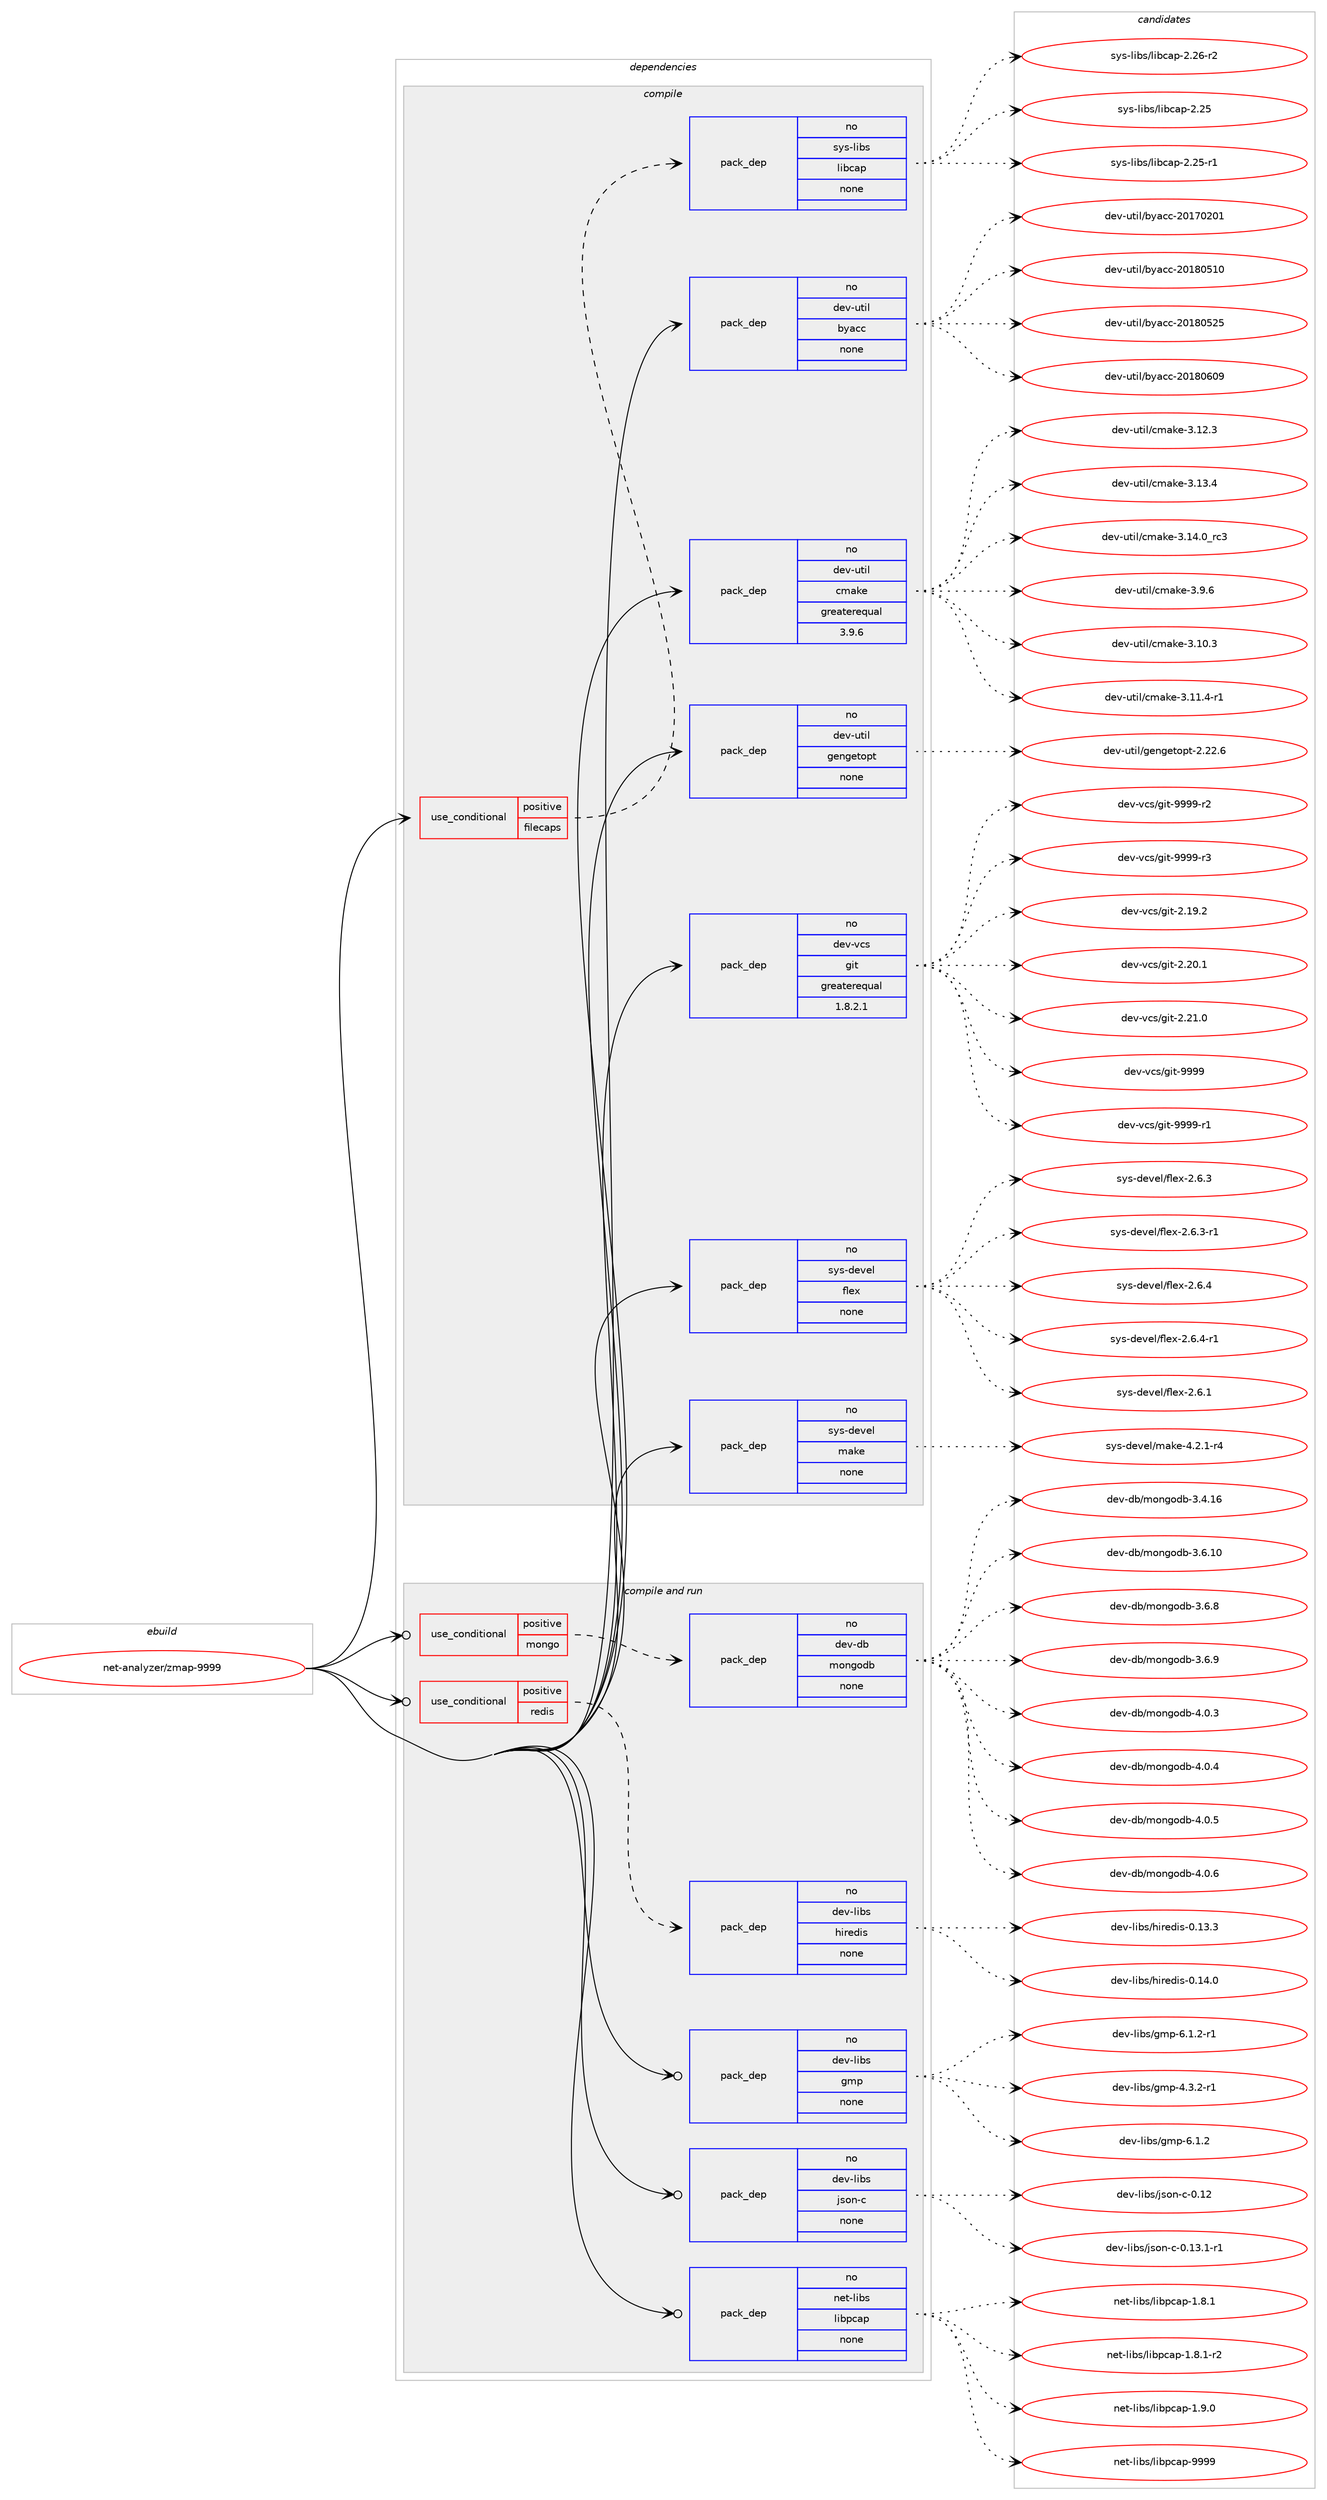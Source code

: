 digraph prolog {

# *************
# Graph options
# *************

newrank=true;
concentrate=true;
compound=true;
graph [rankdir=LR,fontname=Helvetica,fontsize=10,ranksep=1.5];#, ranksep=2.5, nodesep=0.2];
edge  [arrowhead=vee];
node  [fontname=Helvetica,fontsize=10];

# **********
# The ebuild
# **********

subgraph cluster_leftcol {
color=gray;
rank=same;
label=<<i>ebuild</i>>;
id [label="net-analyzer/zmap-9999", color=red, width=4, href="../net-analyzer/zmap-9999.svg"];
}

# ****************
# The dependencies
# ****************

subgraph cluster_midcol {
color=gray;
label=<<i>dependencies</i>>;
subgraph cluster_compile {
fillcolor="#eeeeee";
style=filled;
label=<<i>compile</i>>;
subgraph cond443588 {
dependency1649679 [label=<<TABLE BORDER="0" CELLBORDER="1" CELLSPACING="0" CELLPADDING="4"><TR><TD ROWSPAN="3" CELLPADDING="10">use_conditional</TD></TR><TR><TD>positive</TD></TR><TR><TD>filecaps</TD></TR></TABLE>>, shape=none, color=red];
subgraph pack1179391 {
dependency1649680 [label=<<TABLE BORDER="0" CELLBORDER="1" CELLSPACING="0" CELLPADDING="4" WIDTH="220"><TR><TD ROWSPAN="6" CELLPADDING="30">pack_dep</TD></TR><TR><TD WIDTH="110">no</TD></TR><TR><TD>sys-libs</TD></TR><TR><TD>libcap</TD></TR><TR><TD>none</TD></TR><TR><TD></TD></TR></TABLE>>, shape=none, color=blue];
}
dependency1649679:e -> dependency1649680:w [weight=20,style="dashed",arrowhead="vee"];
}
id:e -> dependency1649679:w [weight=20,style="solid",arrowhead="vee"];
subgraph pack1179392 {
dependency1649681 [label=<<TABLE BORDER="0" CELLBORDER="1" CELLSPACING="0" CELLPADDING="4" WIDTH="220"><TR><TD ROWSPAN="6" CELLPADDING="30">pack_dep</TD></TR><TR><TD WIDTH="110">no</TD></TR><TR><TD>dev-util</TD></TR><TR><TD>byacc</TD></TR><TR><TD>none</TD></TR><TR><TD></TD></TR></TABLE>>, shape=none, color=blue];
}
id:e -> dependency1649681:w [weight=20,style="solid",arrowhead="vee"];
subgraph pack1179393 {
dependency1649682 [label=<<TABLE BORDER="0" CELLBORDER="1" CELLSPACING="0" CELLPADDING="4" WIDTH="220"><TR><TD ROWSPAN="6" CELLPADDING="30">pack_dep</TD></TR><TR><TD WIDTH="110">no</TD></TR><TR><TD>dev-util</TD></TR><TR><TD>cmake</TD></TR><TR><TD>greaterequal</TD></TR><TR><TD>3.9.6</TD></TR></TABLE>>, shape=none, color=blue];
}
id:e -> dependency1649682:w [weight=20,style="solid",arrowhead="vee"];
subgraph pack1179394 {
dependency1649683 [label=<<TABLE BORDER="0" CELLBORDER="1" CELLSPACING="0" CELLPADDING="4" WIDTH="220"><TR><TD ROWSPAN="6" CELLPADDING="30">pack_dep</TD></TR><TR><TD WIDTH="110">no</TD></TR><TR><TD>dev-util</TD></TR><TR><TD>gengetopt</TD></TR><TR><TD>none</TD></TR><TR><TD></TD></TR></TABLE>>, shape=none, color=blue];
}
id:e -> dependency1649683:w [weight=20,style="solid",arrowhead="vee"];
subgraph pack1179395 {
dependency1649684 [label=<<TABLE BORDER="0" CELLBORDER="1" CELLSPACING="0" CELLPADDING="4" WIDTH="220"><TR><TD ROWSPAN="6" CELLPADDING="30">pack_dep</TD></TR><TR><TD WIDTH="110">no</TD></TR><TR><TD>dev-vcs</TD></TR><TR><TD>git</TD></TR><TR><TD>greaterequal</TD></TR><TR><TD>1.8.2.1</TD></TR></TABLE>>, shape=none, color=blue];
}
id:e -> dependency1649684:w [weight=20,style="solid",arrowhead="vee"];
subgraph pack1179396 {
dependency1649685 [label=<<TABLE BORDER="0" CELLBORDER="1" CELLSPACING="0" CELLPADDING="4" WIDTH="220"><TR><TD ROWSPAN="6" CELLPADDING="30">pack_dep</TD></TR><TR><TD WIDTH="110">no</TD></TR><TR><TD>sys-devel</TD></TR><TR><TD>flex</TD></TR><TR><TD>none</TD></TR><TR><TD></TD></TR></TABLE>>, shape=none, color=blue];
}
id:e -> dependency1649685:w [weight=20,style="solid",arrowhead="vee"];
subgraph pack1179397 {
dependency1649686 [label=<<TABLE BORDER="0" CELLBORDER="1" CELLSPACING="0" CELLPADDING="4" WIDTH="220"><TR><TD ROWSPAN="6" CELLPADDING="30">pack_dep</TD></TR><TR><TD WIDTH="110">no</TD></TR><TR><TD>sys-devel</TD></TR><TR><TD>make</TD></TR><TR><TD>none</TD></TR><TR><TD></TD></TR></TABLE>>, shape=none, color=blue];
}
id:e -> dependency1649686:w [weight=20,style="solid",arrowhead="vee"];
}
subgraph cluster_compileandrun {
fillcolor="#eeeeee";
style=filled;
label=<<i>compile and run</i>>;
subgraph cond443589 {
dependency1649687 [label=<<TABLE BORDER="0" CELLBORDER="1" CELLSPACING="0" CELLPADDING="4"><TR><TD ROWSPAN="3" CELLPADDING="10">use_conditional</TD></TR><TR><TD>positive</TD></TR><TR><TD>mongo</TD></TR></TABLE>>, shape=none, color=red];
subgraph pack1179398 {
dependency1649688 [label=<<TABLE BORDER="0" CELLBORDER="1" CELLSPACING="0" CELLPADDING="4" WIDTH="220"><TR><TD ROWSPAN="6" CELLPADDING="30">pack_dep</TD></TR><TR><TD WIDTH="110">no</TD></TR><TR><TD>dev-db</TD></TR><TR><TD>mongodb</TD></TR><TR><TD>none</TD></TR><TR><TD></TD></TR></TABLE>>, shape=none, color=blue];
}
dependency1649687:e -> dependency1649688:w [weight=20,style="dashed",arrowhead="vee"];
}
id:e -> dependency1649687:w [weight=20,style="solid",arrowhead="odotvee"];
subgraph cond443590 {
dependency1649689 [label=<<TABLE BORDER="0" CELLBORDER="1" CELLSPACING="0" CELLPADDING="4"><TR><TD ROWSPAN="3" CELLPADDING="10">use_conditional</TD></TR><TR><TD>positive</TD></TR><TR><TD>redis</TD></TR></TABLE>>, shape=none, color=red];
subgraph pack1179399 {
dependency1649690 [label=<<TABLE BORDER="0" CELLBORDER="1" CELLSPACING="0" CELLPADDING="4" WIDTH="220"><TR><TD ROWSPAN="6" CELLPADDING="30">pack_dep</TD></TR><TR><TD WIDTH="110">no</TD></TR><TR><TD>dev-libs</TD></TR><TR><TD>hiredis</TD></TR><TR><TD>none</TD></TR><TR><TD></TD></TR></TABLE>>, shape=none, color=blue];
}
dependency1649689:e -> dependency1649690:w [weight=20,style="dashed",arrowhead="vee"];
}
id:e -> dependency1649689:w [weight=20,style="solid",arrowhead="odotvee"];
subgraph pack1179400 {
dependency1649691 [label=<<TABLE BORDER="0" CELLBORDER="1" CELLSPACING="0" CELLPADDING="4" WIDTH="220"><TR><TD ROWSPAN="6" CELLPADDING="30">pack_dep</TD></TR><TR><TD WIDTH="110">no</TD></TR><TR><TD>dev-libs</TD></TR><TR><TD>gmp</TD></TR><TR><TD>none</TD></TR><TR><TD></TD></TR></TABLE>>, shape=none, color=blue];
}
id:e -> dependency1649691:w [weight=20,style="solid",arrowhead="odotvee"];
subgraph pack1179401 {
dependency1649692 [label=<<TABLE BORDER="0" CELLBORDER="1" CELLSPACING="0" CELLPADDING="4" WIDTH="220"><TR><TD ROWSPAN="6" CELLPADDING="30">pack_dep</TD></TR><TR><TD WIDTH="110">no</TD></TR><TR><TD>dev-libs</TD></TR><TR><TD>json-c</TD></TR><TR><TD>none</TD></TR><TR><TD></TD></TR></TABLE>>, shape=none, color=blue];
}
id:e -> dependency1649692:w [weight=20,style="solid",arrowhead="odotvee"];
subgraph pack1179402 {
dependency1649693 [label=<<TABLE BORDER="0" CELLBORDER="1" CELLSPACING="0" CELLPADDING="4" WIDTH="220"><TR><TD ROWSPAN="6" CELLPADDING="30">pack_dep</TD></TR><TR><TD WIDTH="110">no</TD></TR><TR><TD>net-libs</TD></TR><TR><TD>libpcap</TD></TR><TR><TD>none</TD></TR><TR><TD></TD></TR></TABLE>>, shape=none, color=blue];
}
id:e -> dependency1649693:w [weight=20,style="solid",arrowhead="odotvee"];
}
subgraph cluster_run {
fillcolor="#eeeeee";
style=filled;
label=<<i>run</i>>;
}
}

# **************
# The candidates
# **************

subgraph cluster_choices {
rank=same;
color=gray;
label=<<i>candidates</i>>;

subgraph choice1179391 {
color=black;
nodesep=1;
choice1151211154510810598115471081059899971124550465053 [label="sys-libs/libcap-2.25", color=red, width=4,href="../sys-libs/libcap-2.25.svg"];
choice11512111545108105981154710810598999711245504650534511449 [label="sys-libs/libcap-2.25-r1", color=red, width=4,href="../sys-libs/libcap-2.25-r1.svg"];
choice11512111545108105981154710810598999711245504650544511450 [label="sys-libs/libcap-2.26-r2", color=red, width=4,href="../sys-libs/libcap-2.26-r2.svg"];
dependency1649680:e -> choice1151211154510810598115471081059899971124550465053:w [style=dotted,weight="100"];
dependency1649680:e -> choice11512111545108105981154710810598999711245504650534511449:w [style=dotted,weight="100"];
dependency1649680:e -> choice11512111545108105981154710810598999711245504650544511450:w [style=dotted,weight="100"];
}
subgraph choice1179392 {
color=black;
nodesep=1;
choice100101118451171161051084798121979999455048495548504849 [label="dev-util/byacc-20170201", color=red, width=4,href="../dev-util/byacc-20170201.svg"];
choice100101118451171161051084798121979999455048495648534948 [label="dev-util/byacc-20180510", color=red, width=4,href="../dev-util/byacc-20180510.svg"];
choice100101118451171161051084798121979999455048495648535053 [label="dev-util/byacc-20180525", color=red, width=4,href="../dev-util/byacc-20180525.svg"];
choice100101118451171161051084798121979999455048495648544857 [label="dev-util/byacc-20180609", color=red, width=4,href="../dev-util/byacc-20180609.svg"];
dependency1649681:e -> choice100101118451171161051084798121979999455048495548504849:w [style=dotted,weight="100"];
dependency1649681:e -> choice100101118451171161051084798121979999455048495648534948:w [style=dotted,weight="100"];
dependency1649681:e -> choice100101118451171161051084798121979999455048495648535053:w [style=dotted,weight="100"];
dependency1649681:e -> choice100101118451171161051084798121979999455048495648544857:w [style=dotted,weight="100"];
}
subgraph choice1179393 {
color=black;
nodesep=1;
choice1001011184511711610510847991099710710145514649484651 [label="dev-util/cmake-3.10.3", color=red, width=4,href="../dev-util/cmake-3.10.3.svg"];
choice10010111845117116105108479910997107101455146494946524511449 [label="dev-util/cmake-3.11.4-r1", color=red, width=4,href="../dev-util/cmake-3.11.4-r1.svg"];
choice1001011184511711610510847991099710710145514649504651 [label="dev-util/cmake-3.12.3", color=red, width=4,href="../dev-util/cmake-3.12.3.svg"];
choice1001011184511711610510847991099710710145514649514652 [label="dev-util/cmake-3.13.4", color=red, width=4,href="../dev-util/cmake-3.13.4.svg"];
choice1001011184511711610510847991099710710145514649524648951149951 [label="dev-util/cmake-3.14.0_rc3", color=red, width=4,href="../dev-util/cmake-3.14.0_rc3.svg"];
choice10010111845117116105108479910997107101455146574654 [label="dev-util/cmake-3.9.6", color=red, width=4,href="../dev-util/cmake-3.9.6.svg"];
dependency1649682:e -> choice1001011184511711610510847991099710710145514649484651:w [style=dotted,weight="100"];
dependency1649682:e -> choice10010111845117116105108479910997107101455146494946524511449:w [style=dotted,weight="100"];
dependency1649682:e -> choice1001011184511711610510847991099710710145514649504651:w [style=dotted,weight="100"];
dependency1649682:e -> choice1001011184511711610510847991099710710145514649514652:w [style=dotted,weight="100"];
dependency1649682:e -> choice1001011184511711610510847991099710710145514649524648951149951:w [style=dotted,weight="100"];
dependency1649682:e -> choice10010111845117116105108479910997107101455146574654:w [style=dotted,weight="100"];
}
subgraph choice1179394 {
color=black;
nodesep=1;
choice100101118451171161051084710310111010310111611111211645504650504654 [label="dev-util/gengetopt-2.22.6", color=red, width=4,href="../dev-util/gengetopt-2.22.6.svg"];
dependency1649683:e -> choice100101118451171161051084710310111010310111611111211645504650504654:w [style=dotted,weight="100"];
}
subgraph choice1179395 {
color=black;
nodesep=1;
choice10010111845118991154710310511645504649574650 [label="dev-vcs/git-2.19.2", color=red, width=4,href="../dev-vcs/git-2.19.2.svg"];
choice10010111845118991154710310511645504650484649 [label="dev-vcs/git-2.20.1", color=red, width=4,href="../dev-vcs/git-2.20.1.svg"];
choice10010111845118991154710310511645504650494648 [label="dev-vcs/git-2.21.0", color=red, width=4,href="../dev-vcs/git-2.21.0.svg"];
choice1001011184511899115471031051164557575757 [label="dev-vcs/git-9999", color=red, width=4,href="../dev-vcs/git-9999.svg"];
choice10010111845118991154710310511645575757574511449 [label="dev-vcs/git-9999-r1", color=red, width=4,href="../dev-vcs/git-9999-r1.svg"];
choice10010111845118991154710310511645575757574511450 [label="dev-vcs/git-9999-r2", color=red, width=4,href="../dev-vcs/git-9999-r2.svg"];
choice10010111845118991154710310511645575757574511451 [label="dev-vcs/git-9999-r3", color=red, width=4,href="../dev-vcs/git-9999-r3.svg"];
dependency1649684:e -> choice10010111845118991154710310511645504649574650:w [style=dotted,weight="100"];
dependency1649684:e -> choice10010111845118991154710310511645504650484649:w [style=dotted,weight="100"];
dependency1649684:e -> choice10010111845118991154710310511645504650494648:w [style=dotted,weight="100"];
dependency1649684:e -> choice1001011184511899115471031051164557575757:w [style=dotted,weight="100"];
dependency1649684:e -> choice10010111845118991154710310511645575757574511449:w [style=dotted,weight="100"];
dependency1649684:e -> choice10010111845118991154710310511645575757574511450:w [style=dotted,weight="100"];
dependency1649684:e -> choice10010111845118991154710310511645575757574511451:w [style=dotted,weight="100"];
}
subgraph choice1179396 {
color=black;
nodesep=1;
choice1151211154510010111810110847102108101120455046544649 [label="sys-devel/flex-2.6.1", color=red, width=4,href="../sys-devel/flex-2.6.1.svg"];
choice1151211154510010111810110847102108101120455046544651 [label="sys-devel/flex-2.6.3", color=red, width=4,href="../sys-devel/flex-2.6.3.svg"];
choice11512111545100101118101108471021081011204550465446514511449 [label="sys-devel/flex-2.6.3-r1", color=red, width=4,href="../sys-devel/flex-2.6.3-r1.svg"];
choice1151211154510010111810110847102108101120455046544652 [label="sys-devel/flex-2.6.4", color=red, width=4,href="../sys-devel/flex-2.6.4.svg"];
choice11512111545100101118101108471021081011204550465446524511449 [label="sys-devel/flex-2.6.4-r1", color=red, width=4,href="../sys-devel/flex-2.6.4-r1.svg"];
dependency1649685:e -> choice1151211154510010111810110847102108101120455046544649:w [style=dotted,weight="100"];
dependency1649685:e -> choice1151211154510010111810110847102108101120455046544651:w [style=dotted,weight="100"];
dependency1649685:e -> choice11512111545100101118101108471021081011204550465446514511449:w [style=dotted,weight="100"];
dependency1649685:e -> choice1151211154510010111810110847102108101120455046544652:w [style=dotted,weight="100"];
dependency1649685:e -> choice11512111545100101118101108471021081011204550465446524511449:w [style=dotted,weight="100"];
}
subgraph choice1179397 {
color=black;
nodesep=1;
choice1151211154510010111810110847109971071014552465046494511452 [label="sys-devel/make-4.2.1-r4", color=red, width=4,href="../sys-devel/make-4.2.1-r4.svg"];
dependency1649686:e -> choice1151211154510010111810110847109971071014552465046494511452:w [style=dotted,weight="100"];
}
subgraph choice1179398 {
color=black;
nodesep=1;
choice1001011184510098471091111101031111009845514652464954 [label="dev-db/mongodb-3.4.16", color=red, width=4,href="../dev-db/mongodb-3.4.16.svg"];
choice1001011184510098471091111101031111009845514654464948 [label="dev-db/mongodb-3.6.10", color=red, width=4,href="../dev-db/mongodb-3.6.10.svg"];
choice10010111845100984710911111010311110098455146544656 [label="dev-db/mongodb-3.6.8", color=red, width=4,href="../dev-db/mongodb-3.6.8.svg"];
choice10010111845100984710911111010311110098455146544657 [label="dev-db/mongodb-3.6.9", color=red, width=4,href="../dev-db/mongodb-3.6.9.svg"];
choice10010111845100984710911111010311110098455246484651 [label="dev-db/mongodb-4.0.3", color=red, width=4,href="../dev-db/mongodb-4.0.3.svg"];
choice10010111845100984710911111010311110098455246484652 [label="dev-db/mongodb-4.0.4", color=red, width=4,href="../dev-db/mongodb-4.0.4.svg"];
choice10010111845100984710911111010311110098455246484653 [label="dev-db/mongodb-4.0.5", color=red, width=4,href="../dev-db/mongodb-4.0.5.svg"];
choice10010111845100984710911111010311110098455246484654 [label="dev-db/mongodb-4.0.6", color=red, width=4,href="../dev-db/mongodb-4.0.6.svg"];
dependency1649688:e -> choice1001011184510098471091111101031111009845514652464954:w [style=dotted,weight="100"];
dependency1649688:e -> choice1001011184510098471091111101031111009845514654464948:w [style=dotted,weight="100"];
dependency1649688:e -> choice10010111845100984710911111010311110098455146544656:w [style=dotted,weight="100"];
dependency1649688:e -> choice10010111845100984710911111010311110098455146544657:w [style=dotted,weight="100"];
dependency1649688:e -> choice10010111845100984710911111010311110098455246484651:w [style=dotted,weight="100"];
dependency1649688:e -> choice10010111845100984710911111010311110098455246484652:w [style=dotted,weight="100"];
dependency1649688:e -> choice10010111845100984710911111010311110098455246484653:w [style=dotted,weight="100"];
dependency1649688:e -> choice10010111845100984710911111010311110098455246484654:w [style=dotted,weight="100"];
}
subgraph choice1179399 {
color=black;
nodesep=1;
choice10010111845108105981154710410511410110010511545484649514651 [label="dev-libs/hiredis-0.13.3", color=red, width=4,href="../dev-libs/hiredis-0.13.3.svg"];
choice10010111845108105981154710410511410110010511545484649524648 [label="dev-libs/hiredis-0.14.0", color=red, width=4,href="../dev-libs/hiredis-0.14.0.svg"];
dependency1649690:e -> choice10010111845108105981154710410511410110010511545484649514651:w [style=dotted,weight="100"];
dependency1649690:e -> choice10010111845108105981154710410511410110010511545484649524648:w [style=dotted,weight="100"];
}
subgraph choice1179400 {
color=black;
nodesep=1;
choice1001011184510810598115471031091124552465146504511449 [label="dev-libs/gmp-4.3.2-r1", color=red, width=4,href="../dev-libs/gmp-4.3.2-r1.svg"];
choice100101118451081059811547103109112455446494650 [label="dev-libs/gmp-6.1.2", color=red, width=4,href="../dev-libs/gmp-6.1.2.svg"];
choice1001011184510810598115471031091124554464946504511449 [label="dev-libs/gmp-6.1.2-r1", color=red, width=4,href="../dev-libs/gmp-6.1.2-r1.svg"];
dependency1649691:e -> choice1001011184510810598115471031091124552465146504511449:w [style=dotted,weight="100"];
dependency1649691:e -> choice100101118451081059811547103109112455446494650:w [style=dotted,weight="100"];
dependency1649691:e -> choice1001011184510810598115471031091124554464946504511449:w [style=dotted,weight="100"];
}
subgraph choice1179401 {
color=black;
nodesep=1;
choice10010111845108105981154710611511111045994548464950 [label="dev-libs/json-c-0.12", color=red, width=4,href="../dev-libs/json-c-0.12.svg"];
choice1001011184510810598115471061151111104599454846495146494511449 [label="dev-libs/json-c-0.13.1-r1", color=red, width=4,href="../dev-libs/json-c-0.13.1-r1.svg"];
dependency1649692:e -> choice10010111845108105981154710611511111045994548464950:w [style=dotted,weight="100"];
dependency1649692:e -> choice1001011184510810598115471061151111104599454846495146494511449:w [style=dotted,weight="100"];
}
subgraph choice1179402 {
color=black;
nodesep=1;
choice110101116451081059811547108105981129997112454946564649 [label="net-libs/libpcap-1.8.1", color=red, width=4,href="../net-libs/libpcap-1.8.1.svg"];
choice1101011164510810598115471081059811299971124549465646494511450 [label="net-libs/libpcap-1.8.1-r2", color=red, width=4,href="../net-libs/libpcap-1.8.1-r2.svg"];
choice110101116451081059811547108105981129997112454946574648 [label="net-libs/libpcap-1.9.0", color=red, width=4,href="../net-libs/libpcap-1.9.0.svg"];
choice1101011164510810598115471081059811299971124557575757 [label="net-libs/libpcap-9999", color=red, width=4,href="../net-libs/libpcap-9999.svg"];
dependency1649693:e -> choice110101116451081059811547108105981129997112454946564649:w [style=dotted,weight="100"];
dependency1649693:e -> choice1101011164510810598115471081059811299971124549465646494511450:w [style=dotted,weight="100"];
dependency1649693:e -> choice110101116451081059811547108105981129997112454946574648:w [style=dotted,weight="100"];
dependency1649693:e -> choice1101011164510810598115471081059811299971124557575757:w [style=dotted,weight="100"];
}
}

}
